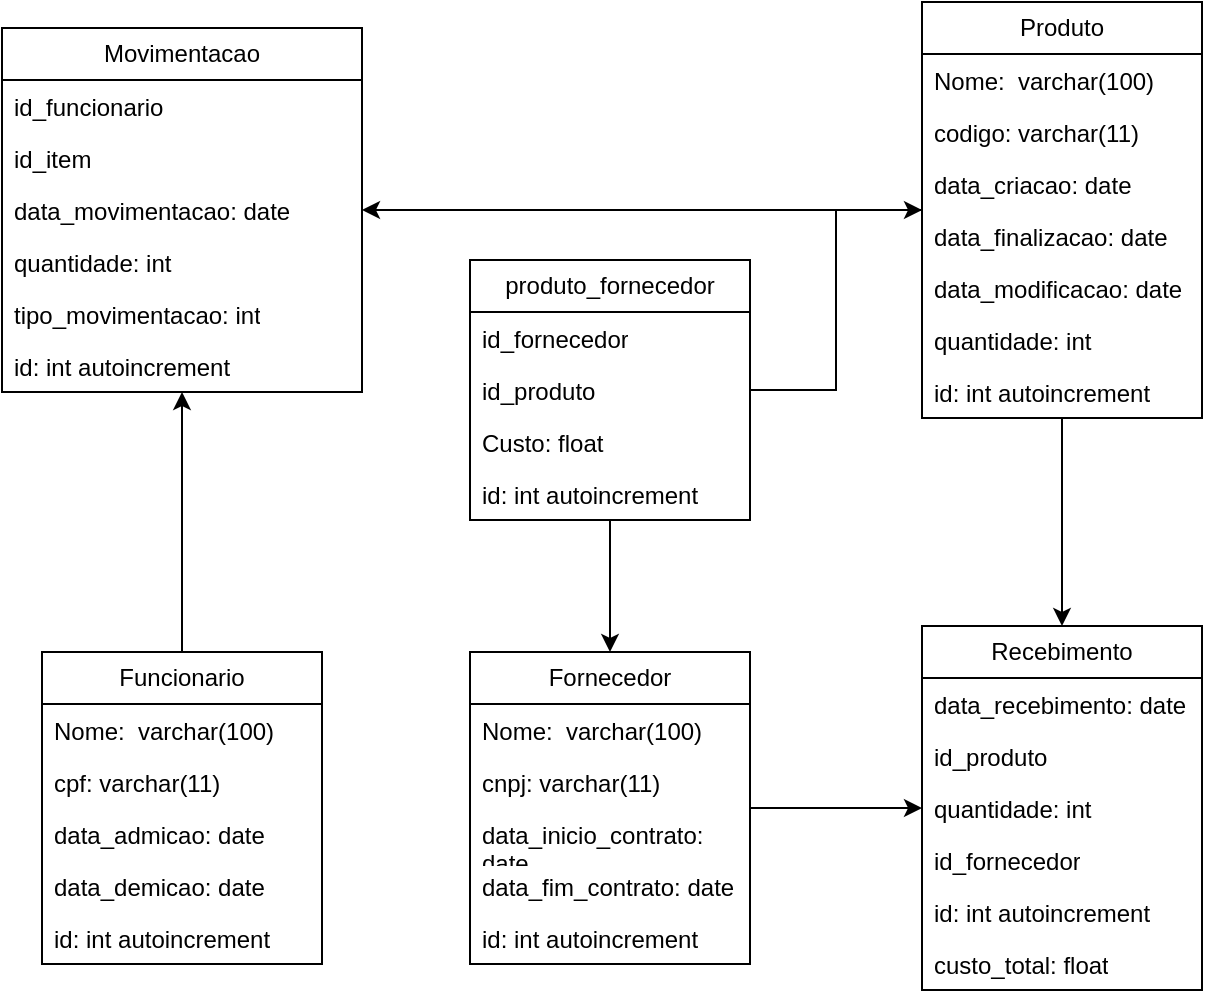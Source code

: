 <mxfile version="24.7.14">
  <diagram name="Página-1" id="B0gRkmxBKJSCUuZCJxf3">
    <mxGraphModel dx="1060" dy="593" grid="1" gridSize="10" guides="1" tooltips="1" connect="1" arrows="1" fold="1" page="1" pageScale="1" pageWidth="827" pageHeight="1169" math="0" shadow="0">
      <root>
        <mxCell id="0" />
        <mxCell id="1" parent="0" />
        <mxCell id="7IOBIstIypK2LkzSKlgk-39" style="edgeStyle=orthogonalEdgeStyle;rounded=0;orthogonalLoop=1;jettySize=auto;html=1;" edge="1" parent="1" source="7IOBIstIypK2LkzSKlgk-1" target="7IOBIstIypK2LkzSKlgk-14">
          <mxGeometry relative="1" as="geometry" />
        </mxCell>
        <mxCell id="7IOBIstIypK2LkzSKlgk-1" value="Funcionario" style="swimlane;fontStyle=0;childLayout=stackLayout;horizontal=1;startSize=26;fillColor=none;horizontalStack=0;resizeParent=1;resizeParentMax=0;resizeLast=0;collapsible=1;marginBottom=0;whiteSpace=wrap;html=1;" vertex="1" parent="1">
          <mxGeometry x="130" y="336" width="140" height="156" as="geometry" />
        </mxCell>
        <mxCell id="7IOBIstIypK2LkzSKlgk-2" value="Nome:&amp;nbsp; varchar(100)" style="text;strokeColor=none;fillColor=none;align=left;verticalAlign=top;spacingLeft=4;spacingRight=4;overflow=hidden;rotatable=0;points=[[0,0.5],[1,0.5]];portConstraint=eastwest;whiteSpace=wrap;html=1;" vertex="1" parent="7IOBIstIypK2LkzSKlgk-1">
          <mxGeometry y="26" width="140" height="26" as="geometry" />
        </mxCell>
        <mxCell id="7IOBIstIypK2LkzSKlgk-3" value="cpf: varchar(11)" style="text;strokeColor=none;fillColor=none;align=left;verticalAlign=top;spacingLeft=4;spacingRight=4;overflow=hidden;rotatable=0;points=[[0,0.5],[1,0.5]];portConstraint=eastwest;whiteSpace=wrap;html=1;" vertex="1" parent="7IOBIstIypK2LkzSKlgk-1">
          <mxGeometry y="52" width="140" height="26" as="geometry" />
        </mxCell>
        <mxCell id="7IOBIstIypK2LkzSKlgk-11" value="data_admicao: date" style="text;strokeColor=none;fillColor=none;align=left;verticalAlign=top;spacingLeft=4;spacingRight=4;overflow=hidden;rotatable=0;points=[[0,0.5],[1,0.5]];portConstraint=eastwest;whiteSpace=wrap;html=1;" vertex="1" parent="7IOBIstIypK2LkzSKlgk-1">
          <mxGeometry y="78" width="140" height="26" as="geometry" />
        </mxCell>
        <mxCell id="7IOBIstIypK2LkzSKlgk-12" value="data_demicao: date" style="text;strokeColor=none;fillColor=none;align=left;verticalAlign=top;spacingLeft=4;spacingRight=4;overflow=hidden;rotatable=0;points=[[0,0.5],[1,0.5]];portConstraint=eastwest;whiteSpace=wrap;html=1;" vertex="1" parent="7IOBIstIypK2LkzSKlgk-1">
          <mxGeometry y="104" width="140" height="26" as="geometry" />
        </mxCell>
        <mxCell id="7IOBIstIypK2LkzSKlgk-4" value="id: int autoincrement" style="text;strokeColor=none;fillColor=none;align=left;verticalAlign=top;spacingLeft=4;spacingRight=4;overflow=hidden;rotatable=0;points=[[0,0.5],[1,0.5]];portConstraint=eastwest;whiteSpace=wrap;html=1;" vertex="1" parent="7IOBIstIypK2LkzSKlgk-1">
          <mxGeometry y="130" width="140" height="26" as="geometry" />
        </mxCell>
        <mxCell id="7IOBIstIypK2LkzSKlgk-14" value="Movimentacao" style="swimlane;fontStyle=0;childLayout=stackLayout;horizontal=1;startSize=26;fillColor=none;horizontalStack=0;resizeParent=1;resizeParentMax=0;resizeLast=0;collapsible=1;marginBottom=0;whiteSpace=wrap;html=1;" vertex="1" parent="1">
          <mxGeometry x="110" y="24" width="180" height="182" as="geometry" />
        </mxCell>
        <mxCell id="7IOBIstIypK2LkzSKlgk-15" value="id_funcionario" style="text;strokeColor=none;fillColor=none;align=left;verticalAlign=top;spacingLeft=4;spacingRight=4;overflow=hidden;rotatable=0;points=[[0,0.5],[1,0.5]];portConstraint=eastwest;whiteSpace=wrap;html=1;" vertex="1" parent="7IOBIstIypK2LkzSKlgk-14">
          <mxGeometry y="26" width="180" height="26" as="geometry" />
        </mxCell>
        <mxCell id="7IOBIstIypK2LkzSKlgk-16" value="id_item" style="text;strokeColor=none;fillColor=none;align=left;verticalAlign=top;spacingLeft=4;spacingRight=4;overflow=hidden;rotatable=0;points=[[0,0.5],[1,0.5]];portConstraint=eastwest;whiteSpace=wrap;html=1;" vertex="1" parent="7IOBIstIypK2LkzSKlgk-14">
          <mxGeometry y="52" width="180" height="26" as="geometry" />
        </mxCell>
        <mxCell id="7IOBIstIypK2LkzSKlgk-17" value="data_movimentacao: date" style="text;strokeColor=none;fillColor=none;align=left;verticalAlign=top;spacingLeft=4;spacingRight=4;overflow=hidden;rotatable=0;points=[[0,0.5],[1,0.5]];portConstraint=eastwest;whiteSpace=wrap;html=1;" vertex="1" parent="7IOBIstIypK2LkzSKlgk-14">
          <mxGeometry y="78" width="180" height="26" as="geometry" />
        </mxCell>
        <mxCell id="7IOBIstIypK2LkzSKlgk-50" value="quantidade: int" style="text;strokeColor=none;fillColor=none;align=left;verticalAlign=top;spacingLeft=4;spacingRight=4;overflow=hidden;rotatable=0;points=[[0,0.5],[1,0.5]];portConstraint=eastwest;whiteSpace=wrap;html=1;" vertex="1" parent="7IOBIstIypK2LkzSKlgk-14">
          <mxGeometry y="104" width="180" height="26" as="geometry" />
        </mxCell>
        <mxCell id="7IOBIstIypK2LkzSKlgk-62" value="tipo_movimentacao: int" style="text;strokeColor=none;fillColor=none;align=left;verticalAlign=top;spacingLeft=4;spacingRight=4;overflow=hidden;rotatable=0;points=[[0,0.5],[1,0.5]];portConstraint=eastwest;whiteSpace=wrap;html=1;" vertex="1" parent="7IOBIstIypK2LkzSKlgk-14">
          <mxGeometry y="130" width="180" height="26" as="geometry" />
        </mxCell>
        <mxCell id="7IOBIstIypK2LkzSKlgk-19" value="id: int autoincrement" style="text;strokeColor=none;fillColor=none;align=left;verticalAlign=top;spacingLeft=4;spacingRight=4;overflow=hidden;rotatable=0;points=[[0,0.5],[1,0.5]];portConstraint=eastwest;whiteSpace=wrap;html=1;" vertex="1" parent="7IOBIstIypK2LkzSKlgk-14">
          <mxGeometry y="156" width="180" height="26" as="geometry" />
        </mxCell>
        <mxCell id="7IOBIstIypK2LkzSKlgk-38" style="rounded=0;orthogonalLoop=1;jettySize=auto;html=1;" edge="1" parent="1" source="7IOBIstIypK2LkzSKlgk-20" target="7IOBIstIypK2LkzSKlgk-14">
          <mxGeometry relative="1" as="geometry" />
        </mxCell>
        <mxCell id="7IOBIstIypK2LkzSKlgk-40" style="edgeStyle=orthogonalEdgeStyle;rounded=0;orthogonalLoop=1;jettySize=auto;html=1;" edge="1" parent="1" source="7IOBIstIypK2LkzSKlgk-20" target="7IOBIstIypK2LkzSKlgk-28">
          <mxGeometry relative="1" as="geometry" />
        </mxCell>
        <mxCell id="7IOBIstIypK2LkzSKlgk-20" value="Produto" style="swimlane;fontStyle=0;childLayout=stackLayout;horizontal=1;startSize=26;fillColor=none;horizontalStack=0;resizeParent=1;resizeParentMax=0;resizeLast=0;collapsible=1;marginBottom=0;whiteSpace=wrap;html=1;" vertex="1" parent="1">
          <mxGeometry x="570" y="11" width="140" height="208" as="geometry" />
        </mxCell>
        <mxCell id="7IOBIstIypK2LkzSKlgk-21" value="Nome:&amp;nbsp; varchar(100)" style="text;strokeColor=none;fillColor=none;align=left;verticalAlign=top;spacingLeft=4;spacingRight=4;overflow=hidden;rotatable=0;points=[[0,0.5],[1,0.5]];portConstraint=eastwest;whiteSpace=wrap;html=1;" vertex="1" parent="7IOBIstIypK2LkzSKlgk-20">
          <mxGeometry y="26" width="140" height="26" as="geometry" />
        </mxCell>
        <mxCell id="7IOBIstIypK2LkzSKlgk-22" value="codigo: varchar(11)" style="text;strokeColor=none;fillColor=none;align=left;verticalAlign=top;spacingLeft=4;spacingRight=4;overflow=hidden;rotatable=0;points=[[0,0.5],[1,0.5]];portConstraint=eastwest;whiteSpace=wrap;html=1;" vertex="1" parent="7IOBIstIypK2LkzSKlgk-20">
          <mxGeometry y="52" width="140" height="26" as="geometry" />
        </mxCell>
        <mxCell id="7IOBIstIypK2LkzSKlgk-37" value="data_criacao: date" style="text;strokeColor=none;fillColor=none;align=left;verticalAlign=top;spacingLeft=4;spacingRight=4;overflow=hidden;rotatable=0;points=[[0,0.5],[1,0.5]];portConstraint=eastwest;whiteSpace=wrap;html=1;" vertex="1" parent="7IOBIstIypK2LkzSKlgk-20">
          <mxGeometry y="78" width="140" height="26" as="geometry" />
        </mxCell>
        <mxCell id="7IOBIstIypK2LkzSKlgk-24" value="data_finalizacao: date" style="text;strokeColor=none;fillColor=none;align=left;verticalAlign=top;spacingLeft=4;spacingRight=4;overflow=hidden;rotatable=0;points=[[0,0.5],[1,0.5]];portConstraint=eastwest;whiteSpace=wrap;html=1;" vertex="1" parent="7IOBIstIypK2LkzSKlgk-20">
          <mxGeometry y="104" width="140" height="26" as="geometry" />
        </mxCell>
        <mxCell id="7IOBIstIypK2LkzSKlgk-27" value="data_modificacao&lt;span style=&quot;background-color: initial;&quot;&gt;: date&lt;/span&gt;" style="text;strokeColor=none;fillColor=none;align=left;verticalAlign=top;spacingLeft=4;spacingRight=4;overflow=hidden;rotatable=0;points=[[0,0.5],[1,0.5]];portConstraint=eastwest;whiteSpace=wrap;html=1;" vertex="1" parent="7IOBIstIypK2LkzSKlgk-20">
          <mxGeometry y="130" width="140" height="26" as="geometry" />
        </mxCell>
        <mxCell id="7IOBIstIypK2LkzSKlgk-51" value="quantidade: int" style="text;strokeColor=none;fillColor=none;align=left;verticalAlign=top;spacingLeft=4;spacingRight=4;overflow=hidden;rotatable=0;points=[[0,0.5],[1,0.5]];portConstraint=eastwest;whiteSpace=wrap;html=1;" vertex="1" parent="7IOBIstIypK2LkzSKlgk-20">
          <mxGeometry y="156" width="140" height="26" as="geometry" />
        </mxCell>
        <mxCell id="7IOBIstIypK2LkzSKlgk-25" value="id: int autoincrement" style="text;strokeColor=none;fillColor=none;align=left;verticalAlign=top;spacingLeft=4;spacingRight=4;overflow=hidden;rotatable=0;points=[[0,0.5],[1,0.5]];portConstraint=eastwest;whiteSpace=wrap;html=1;" vertex="1" parent="7IOBIstIypK2LkzSKlgk-20">
          <mxGeometry y="182" width="140" height="26" as="geometry" />
        </mxCell>
        <mxCell id="7IOBIstIypK2LkzSKlgk-28" value="Recebimento" style="swimlane;fontStyle=0;childLayout=stackLayout;horizontal=1;startSize=26;fillColor=none;horizontalStack=0;resizeParent=1;resizeParentMax=0;resizeLast=0;collapsible=1;marginBottom=0;whiteSpace=wrap;html=1;" vertex="1" parent="1">
          <mxGeometry x="570" y="323" width="140" height="182" as="geometry" />
        </mxCell>
        <mxCell id="7IOBIstIypK2LkzSKlgk-31" value="data_recebimento: date" style="text;strokeColor=none;fillColor=none;align=left;verticalAlign=top;spacingLeft=4;spacingRight=4;overflow=hidden;rotatable=0;points=[[0,0.5],[1,0.5]];portConstraint=eastwest;whiteSpace=wrap;html=1;" vertex="1" parent="7IOBIstIypK2LkzSKlgk-28">
          <mxGeometry y="26" width="140" height="26" as="geometry" />
        </mxCell>
        <mxCell id="7IOBIstIypK2LkzSKlgk-32" value="id_produto" style="text;strokeColor=none;fillColor=none;align=left;verticalAlign=top;spacingLeft=4;spacingRight=4;overflow=hidden;rotatable=0;points=[[0,0.5],[1,0.5]];portConstraint=eastwest;whiteSpace=wrap;html=1;" vertex="1" parent="7IOBIstIypK2LkzSKlgk-28">
          <mxGeometry y="52" width="140" height="26" as="geometry" />
        </mxCell>
        <mxCell id="7IOBIstIypK2LkzSKlgk-34" value="quantidade: int" style="text;strokeColor=none;fillColor=none;align=left;verticalAlign=top;spacingLeft=4;spacingRight=4;overflow=hidden;rotatable=0;points=[[0,0.5],[1,0.5]];portConstraint=eastwest;whiteSpace=wrap;html=1;" vertex="1" parent="7IOBIstIypK2LkzSKlgk-28">
          <mxGeometry y="78" width="140" height="26" as="geometry" />
        </mxCell>
        <mxCell id="7IOBIstIypK2LkzSKlgk-47" value="id_fornecedor" style="text;strokeColor=none;fillColor=none;align=left;verticalAlign=top;spacingLeft=4;spacingRight=4;overflow=hidden;rotatable=0;points=[[0,0.5],[1,0.5]];portConstraint=eastwest;whiteSpace=wrap;html=1;" vertex="1" parent="7IOBIstIypK2LkzSKlgk-28">
          <mxGeometry y="104" width="140" height="26" as="geometry" />
        </mxCell>
        <mxCell id="7IOBIstIypK2LkzSKlgk-33" value="id: int autoincrement" style="text;strokeColor=none;fillColor=none;align=left;verticalAlign=top;spacingLeft=4;spacingRight=4;overflow=hidden;rotatable=0;points=[[0,0.5],[1,0.5]];portConstraint=eastwest;whiteSpace=wrap;html=1;" vertex="1" parent="7IOBIstIypK2LkzSKlgk-28">
          <mxGeometry y="130" width="140" height="26" as="geometry" />
        </mxCell>
        <mxCell id="7IOBIstIypK2LkzSKlgk-61" value="custo_total: float" style="text;strokeColor=none;fillColor=none;align=left;verticalAlign=top;spacingLeft=4;spacingRight=4;overflow=hidden;rotatable=0;points=[[0,0.5],[1,0.5]];portConstraint=eastwest;whiteSpace=wrap;html=1;" vertex="1" parent="7IOBIstIypK2LkzSKlgk-28">
          <mxGeometry y="156" width="140" height="26" as="geometry" />
        </mxCell>
        <mxCell id="7IOBIstIypK2LkzSKlgk-48" style="edgeStyle=orthogonalEdgeStyle;rounded=0;orthogonalLoop=1;jettySize=auto;html=1;" edge="1" parent="1" source="7IOBIstIypK2LkzSKlgk-41" target="7IOBIstIypK2LkzSKlgk-28">
          <mxGeometry relative="1" as="geometry" />
        </mxCell>
        <mxCell id="7IOBIstIypK2LkzSKlgk-41" value="Fornecedor" style="swimlane;fontStyle=0;childLayout=stackLayout;horizontal=1;startSize=26;fillColor=none;horizontalStack=0;resizeParent=1;resizeParentMax=0;resizeLast=0;collapsible=1;marginBottom=0;whiteSpace=wrap;html=1;" vertex="1" parent="1">
          <mxGeometry x="344" y="336" width="140" height="156" as="geometry" />
        </mxCell>
        <mxCell id="7IOBIstIypK2LkzSKlgk-42" value="Nome:&amp;nbsp; varchar(100)" style="text;strokeColor=none;fillColor=none;align=left;verticalAlign=top;spacingLeft=4;spacingRight=4;overflow=hidden;rotatable=0;points=[[0,0.5],[1,0.5]];portConstraint=eastwest;whiteSpace=wrap;html=1;" vertex="1" parent="7IOBIstIypK2LkzSKlgk-41">
          <mxGeometry y="26" width="140" height="26" as="geometry" />
        </mxCell>
        <mxCell id="7IOBIstIypK2LkzSKlgk-43" value="cnpj: varchar(11)" style="text;strokeColor=none;fillColor=none;align=left;verticalAlign=top;spacingLeft=4;spacingRight=4;overflow=hidden;rotatable=0;points=[[0,0.5],[1,0.5]];portConstraint=eastwest;whiteSpace=wrap;html=1;" vertex="1" parent="7IOBIstIypK2LkzSKlgk-41">
          <mxGeometry y="52" width="140" height="26" as="geometry" />
        </mxCell>
        <mxCell id="7IOBIstIypK2LkzSKlgk-44" value="data_inicio_contrato: date" style="text;strokeColor=none;fillColor=none;align=left;verticalAlign=top;spacingLeft=4;spacingRight=4;overflow=hidden;rotatable=0;points=[[0,0.5],[1,0.5]];portConstraint=eastwest;whiteSpace=wrap;html=1;" vertex="1" parent="7IOBIstIypK2LkzSKlgk-41">
          <mxGeometry y="78" width="140" height="26" as="geometry" />
        </mxCell>
        <mxCell id="7IOBIstIypK2LkzSKlgk-45" value="data_fim_contrato: date" style="text;strokeColor=none;fillColor=none;align=left;verticalAlign=top;spacingLeft=4;spacingRight=4;overflow=hidden;rotatable=0;points=[[0,0.5],[1,0.5]];portConstraint=eastwest;whiteSpace=wrap;html=1;" vertex="1" parent="7IOBIstIypK2LkzSKlgk-41">
          <mxGeometry y="104" width="140" height="26" as="geometry" />
        </mxCell>
        <mxCell id="7IOBIstIypK2LkzSKlgk-46" value="id: int autoincrement" style="text;strokeColor=none;fillColor=none;align=left;verticalAlign=top;spacingLeft=4;spacingRight=4;overflow=hidden;rotatable=0;points=[[0,0.5],[1,0.5]];portConstraint=eastwest;whiteSpace=wrap;html=1;" vertex="1" parent="7IOBIstIypK2LkzSKlgk-41">
          <mxGeometry y="130" width="140" height="26" as="geometry" />
        </mxCell>
        <mxCell id="7IOBIstIypK2LkzSKlgk-59" style="edgeStyle=orthogonalEdgeStyle;rounded=0;orthogonalLoop=1;jettySize=auto;html=1;" edge="1" parent="1" source="7IOBIstIypK2LkzSKlgk-52" target="7IOBIstIypK2LkzSKlgk-20">
          <mxGeometry relative="1" as="geometry" />
        </mxCell>
        <mxCell id="7IOBIstIypK2LkzSKlgk-60" style="edgeStyle=orthogonalEdgeStyle;rounded=0;orthogonalLoop=1;jettySize=auto;html=1;" edge="1" parent="1" source="7IOBIstIypK2LkzSKlgk-52" target="7IOBIstIypK2LkzSKlgk-41">
          <mxGeometry relative="1" as="geometry" />
        </mxCell>
        <mxCell id="7IOBIstIypK2LkzSKlgk-52" value="produto_fornecedor" style="swimlane;fontStyle=0;childLayout=stackLayout;horizontal=1;startSize=26;fillColor=none;horizontalStack=0;resizeParent=1;resizeParentMax=0;resizeLast=0;collapsible=1;marginBottom=0;whiteSpace=wrap;html=1;" vertex="1" parent="1">
          <mxGeometry x="344" y="140" width="140" height="130" as="geometry" />
        </mxCell>
        <mxCell id="7IOBIstIypK2LkzSKlgk-53" value="id_fornecedor" style="text;strokeColor=none;fillColor=none;align=left;verticalAlign=top;spacingLeft=4;spacingRight=4;overflow=hidden;rotatable=0;points=[[0,0.5],[1,0.5]];portConstraint=eastwest;whiteSpace=wrap;html=1;" vertex="1" parent="7IOBIstIypK2LkzSKlgk-52">
          <mxGeometry y="26" width="140" height="26" as="geometry" />
        </mxCell>
        <mxCell id="7IOBIstIypK2LkzSKlgk-54" value="id_produto" style="text;strokeColor=none;fillColor=none;align=left;verticalAlign=top;spacingLeft=4;spacingRight=4;overflow=hidden;rotatable=0;points=[[0,0.5],[1,0.5]];portConstraint=eastwest;whiteSpace=wrap;html=1;" vertex="1" parent="7IOBIstIypK2LkzSKlgk-52">
          <mxGeometry y="52" width="140" height="26" as="geometry" />
        </mxCell>
        <mxCell id="7IOBIstIypK2LkzSKlgk-58" value="Custo&lt;span style=&quot;background-color: initial;&quot;&gt;: float&lt;/span&gt;" style="text;strokeColor=none;fillColor=none;align=left;verticalAlign=top;spacingLeft=4;spacingRight=4;overflow=hidden;rotatable=0;points=[[0,0.5],[1,0.5]];portConstraint=eastwest;whiteSpace=wrap;html=1;" vertex="1" parent="7IOBIstIypK2LkzSKlgk-52">
          <mxGeometry y="78" width="140" height="26" as="geometry" />
        </mxCell>
        <mxCell id="7IOBIstIypK2LkzSKlgk-57" value="id: int autoincrement" style="text;strokeColor=none;fillColor=none;align=left;verticalAlign=top;spacingLeft=4;spacingRight=4;overflow=hidden;rotatable=0;points=[[0,0.5],[1,0.5]];portConstraint=eastwest;whiteSpace=wrap;html=1;" vertex="1" parent="7IOBIstIypK2LkzSKlgk-52">
          <mxGeometry y="104" width="140" height="26" as="geometry" />
        </mxCell>
      </root>
    </mxGraphModel>
  </diagram>
</mxfile>
